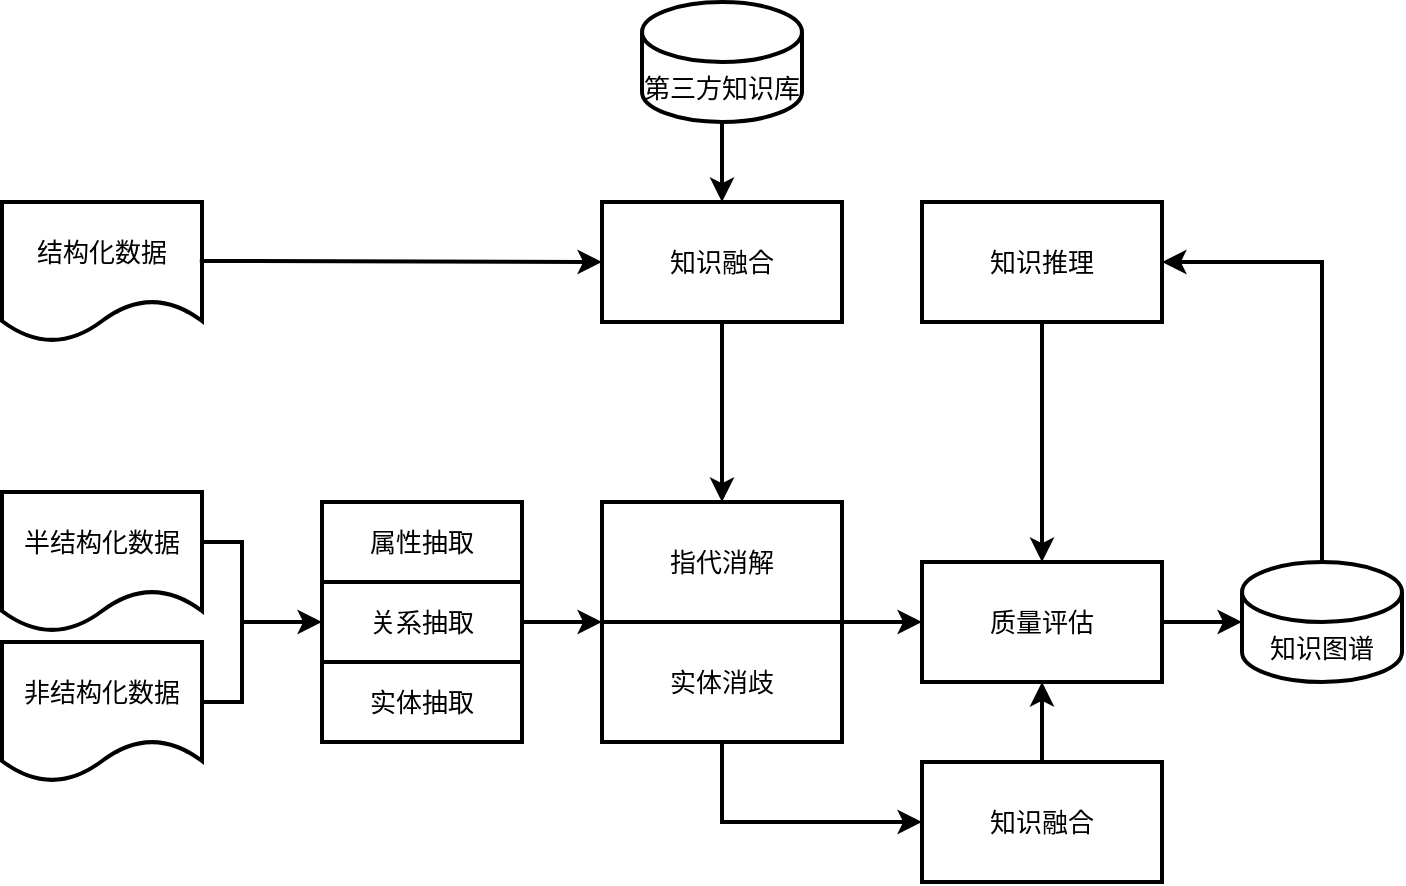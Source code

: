 <mxfile version="21.3.7" type="github">
  <diagram name="第 1 页" id="p6CmcOCk6DpC-1O84sdP">
    <mxGraphModel dx="1245" dy="686" grid="1" gridSize="10" guides="1" tooltips="1" connect="1" arrows="1" fold="1" page="1" pageScale="1" pageWidth="827" pageHeight="1169" math="0" shadow="0">
      <root>
        <mxCell id="0" />
        <mxCell id="1" parent="0" />
        <mxCell id="ORct5I7ZXBnWyU6v3cew-29" value="" style="edgeStyle=orthogonalEdgeStyle;rounded=0;orthogonalLoop=1;jettySize=auto;html=1;strokeWidth=2;fontSize=13;fontStyle=0" edge="1" parent="1" source="ORct5I7ZXBnWyU6v3cew-6" target="ORct5I7ZXBnWyU6v3cew-4">
          <mxGeometry relative="1" as="geometry" />
        </mxCell>
        <mxCell id="ORct5I7ZXBnWyU6v3cew-6" value="知识融合" style="rounded=0;whiteSpace=wrap;html=1;strokeWidth=2;fontSize=13;fontStyle=0" vertex="1" parent="1">
          <mxGeometry x="400" y="130" width="120" height="60" as="geometry" />
        </mxCell>
        <mxCell id="ORct5I7ZXBnWyU6v3cew-38" value="" style="edgeStyle=orthogonalEdgeStyle;rounded=0;orthogonalLoop=1;jettySize=auto;html=1;entryX=0.5;entryY=0;entryDx=0;entryDy=0;strokeWidth=2;fontSize=13;fontStyle=0" edge="1" parent="1" source="ORct5I7ZXBnWyU6v3cew-8" target="ORct5I7ZXBnWyU6v3cew-9">
          <mxGeometry relative="1" as="geometry">
            <mxPoint x="620" y="300" as="targetPoint" />
          </mxGeometry>
        </mxCell>
        <mxCell id="ORct5I7ZXBnWyU6v3cew-8" value="知识推理" style="rounded=0;whiteSpace=wrap;html=1;strokeWidth=2;fontSize=13;fontStyle=0" vertex="1" parent="1">
          <mxGeometry x="560" y="130" width="120" height="60" as="geometry" />
        </mxCell>
        <mxCell id="ORct5I7ZXBnWyU6v3cew-36" value="" style="edgeStyle=orthogonalEdgeStyle;rounded=0;orthogonalLoop=1;jettySize=auto;html=1;strokeWidth=2;fontSize=13;fontStyle=0" edge="1" parent="1" source="ORct5I7ZXBnWyU6v3cew-9" target="ORct5I7ZXBnWyU6v3cew-11">
          <mxGeometry relative="1" as="geometry" />
        </mxCell>
        <mxCell id="ORct5I7ZXBnWyU6v3cew-9" value="质量评估" style="rounded=0;whiteSpace=wrap;html=1;strokeWidth=2;fontSize=13;fontStyle=0" vertex="1" parent="1">
          <mxGeometry x="560" y="310" width="120" height="60" as="geometry" />
        </mxCell>
        <mxCell id="ORct5I7ZXBnWyU6v3cew-35" value="" style="edgeStyle=orthogonalEdgeStyle;rounded=0;orthogonalLoop=1;jettySize=auto;html=1;strokeWidth=2;fontSize=13;fontStyle=0" edge="1" parent="1" source="ORct5I7ZXBnWyU6v3cew-10" target="ORct5I7ZXBnWyU6v3cew-9">
          <mxGeometry relative="1" as="geometry" />
        </mxCell>
        <mxCell id="ORct5I7ZXBnWyU6v3cew-10" value="知识融合" style="rounded=0;whiteSpace=wrap;html=1;strokeWidth=2;fontSize=13;fontStyle=0" vertex="1" parent="1">
          <mxGeometry x="560" y="410" width="120" height="60" as="geometry" />
        </mxCell>
        <mxCell id="ORct5I7ZXBnWyU6v3cew-11" value="知识图谱" style="shape=cylinder3;whiteSpace=wrap;html=1;boundedLbl=1;backgroundOutline=1;size=15;strokeWidth=2;fontSize=13;fontStyle=0" vertex="1" parent="1">
          <mxGeometry x="720" y="310" width="80" height="60" as="geometry" />
        </mxCell>
        <mxCell id="ORct5I7ZXBnWyU6v3cew-19" value="" style="endArrow=classic;html=1;rounded=0;entryX=0;entryY=0.5;entryDx=0;entryDy=0;strokeWidth=2;fontSize=13;fontStyle=0" edge="1" parent="1" target="ORct5I7ZXBnWyU6v3cew-2">
          <mxGeometry width="50" height="50" relative="1" as="geometry">
            <mxPoint x="220" y="340" as="sourcePoint" />
            <mxPoint x="430" y="350" as="targetPoint" />
          </mxGeometry>
        </mxCell>
        <mxCell id="ORct5I7ZXBnWyU6v3cew-20" value="" style="endArrow=none;html=1;rounded=0;strokeWidth=2;fontSize=13;fontStyle=0" edge="1" parent="1">
          <mxGeometry width="50" height="50" relative="1" as="geometry">
            <mxPoint x="200" y="300" as="sourcePoint" />
            <mxPoint x="220" y="340" as="targetPoint" />
            <Array as="points">
              <mxPoint x="220" y="300" />
            </Array>
          </mxGeometry>
        </mxCell>
        <mxCell id="ORct5I7ZXBnWyU6v3cew-12" value="半结构化数据" style="shape=document;whiteSpace=wrap;html=1;boundedLbl=1;strokeWidth=2;fontSize=13;fontStyle=0" vertex="1" parent="1">
          <mxGeometry x="100" y="275" width="100" height="70" as="geometry" />
        </mxCell>
        <mxCell id="ORct5I7ZXBnWyU6v3cew-16" value="结构化数据" style="shape=document;whiteSpace=wrap;html=1;boundedLbl=1;strokeWidth=2;fontSize=13;fontStyle=0" vertex="1" parent="1">
          <mxGeometry x="100" y="130" width="100" height="70" as="geometry" />
        </mxCell>
        <mxCell id="ORct5I7ZXBnWyU6v3cew-17" value="非结构化数据" style="shape=document;whiteSpace=wrap;html=1;boundedLbl=1;strokeWidth=2;fontSize=13;fontStyle=0" vertex="1" parent="1">
          <mxGeometry x="100" y="350" width="100" height="70" as="geometry" />
        </mxCell>
        <mxCell id="ORct5I7ZXBnWyU6v3cew-21" value="" style="endArrow=none;html=1;rounded=0;exitX=1.006;exitY=0.429;exitDx=0;exitDy=0;exitPerimeter=0;strokeWidth=2;fontSize=13;fontStyle=0" edge="1" parent="1" source="ORct5I7ZXBnWyU6v3cew-17">
          <mxGeometry width="50" height="50" relative="1" as="geometry">
            <mxPoint x="220" y="380" as="sourcePoint" />
            <mxPoint x="220" y="340" as="targetPoint" />
            <Array as="points">
              <mxPoint x="220" y="380" />
            </Array>
          </mxGeometry>
        </mxCell>
        <mxCell id="ORct5I7ZXBnWyU6v3cew-22" value="" style="endArrow=classic;html=1;rounded=0;exitX=0.989;exitY=0.421;exitDx=0;exitDy=0;exitPerimeter=0;entryX=0;entryY=0.5;entryDx=0;entryDy=0;strokeWidth=2;fontSize=13;fontStyle=0" edge="1" parent="1" source="ORct5I7ZXBnWyU6v3cew-16" target="ORct5I7ZXBnWyU6v3cew-6">
          <mxGeometry width="50" height="50" relative="1" as="geometry">
            <mxPoint x="220" y="230" as="sourcePoint" />
            <mxPoint x="340" y="160" as="targetPoint" />
          </mxGeometry>
        </mxCell>
        <mxCell id="ORct5I7ZXBnWyU6v3cew-26" value="" style="edgeStyle=orthogonalEdgeStyle;rounded=0;orthogonalLoop=1;jettySize=auto;html=1;strokeWidth=2;fontSize=13;fontStyle=0" edge="1" parent="1" source="ORct5I7ZXBnWyU6v3cew-25" target="ORct5I7ZXBnWyU6v3cew-6">
          <mxGeometry relative="1" as="geometry" />
        </mxCell>
        <mxCell id="ORct5I7ZXBnWyU6v3cew-25" value="第三方知识库" style="shape=cylinder3;whiteSpace=wrap;html=1;boundedLbl=1;backgroundOutline=1;size=15;strokeWidth=2;fontSize=13;fontStyle=0" vertex="1" parent="1">
          <mxGeometry x="420" y="30" width="80" height="60" as="geometry" />
        </mxCell>
        <mxCell id="ORct5I7ZXBnWyU6v3cew-27" value="" style="group;strokeWidth=2;fontSize=13;fontStyle=0" vertex="1" connectable="0" parent="1">
          <mxGeometry x="260" y="280" width="100" height="120" as="geometry" />
        </mxCell>
        <mxCell id="ORct5I7ZXBnWyU6v3cew-1" value="属性抽取" style="rounded=0;whiteSpace=wrap;html=1;strokeWidth=2;fontSize=13;fontStyle=0" vertex="1" parent="ORct5I7ZXBnWyU6v3cew-27">
          <mxGeometry width="100" height="40" as="geometry" />
        </mxCell>
        <mxCell id="ORct5I7ZXBnWyU6v3cew-2" value="关系抽取" style="rounded=0;whiteSpace=wrap;html=1;strokeWidth=2;fontSize=13;fontStyle=0" vertex="1" parent="ORct5I7ZXBnWyU6v3cew-27">
          <mxGeometry y="40" width="100" height="40" as="geometry" />
        </mxCell>
        <mxCell id="ORct5I7ZXBnWyU6v3cew-3" value="实体抽取" style="rounded=0;whiteSpace=wrap;html=1;strokeWidth=2;fontSize=13;fontStyle=0" vertex="1" parent="ORct5I7ZXBnWyU6v3cew-27">
          <mxGeometry y="80" width="100" height="40" as="geometry" />
        </mxCell>
        <mxCell id="ORct5I7ZXBnWyU6v3cew-28" value="" style="group;strokeWidth=2;fontSize=13;fontStyle=0" vertex="1" connectable="0" parent="1">
          <mxGeometry x="400" y="280" width="120" height="120" as="geometry" />
        </mxCell>
        <mxCell id="ORct5I7ZXBnWyU6v3cew-4" value="指代消解" style="rounded=0;whiteSpace=wrap;html=1;strokeWidth=2;fontSize=13;fontStyle=0" vertex="1" parent="ORct5I7ZXBnWyU6v3cew-28">
          <mxGeometry width="120" height="60" as="geometry" />
        </mxCell>
        <mxCell id="ORct5I7ZXBnWyU6v3cew-5" value="实体消歧" style="rounded=0;whiteSpace=wrap;html=1;strokeWidth=2;fontSize=13;fontStyle=0" vertex="1" parent="ORct5I7ZXBnWyU6v3cew-28">
          <mxGeometry y="60" width="120" height="60" as="geometry" />
        </mxCell>
        <mxCell id="ORct5I7ZXBnWyU6v3cew-31" value="" style="endArrow=classic;html=1;rounded=0;entryX=0;entryY=1;entryDx=0;entryDy=0;exitX=1;exitY=0.5;exitDx=0;exitDy=0;strokeWidth=2;fontSize=13;fontStyle=0" edge="1" parent="1" source="ORct5I7ZXBnWyU6v3cew-2" target="ORct5I7ZXBnWyU6v3cew-4">
          <mxGeometry width="50" height="50" relative="1" as="geometry">
            <mxPoint x="370" y="350" as="sourcePoint" />
            <mxPoint x="440" y="330" as="targetPoint" />
          </mxGeometry>
        </mxCell>
        <mxCell id="ORct5I7ZXBnWyU6v3cew-32" value="" style="endArrow=classic;html=1;rounded=0;entryX=0;entryY=0.5;entryDx=0;entryDy=0;exitX=1;exitY=0;exitDx=0;exitDy=0;strokeWidth=2;fontSize=13;fontStyle=0" edge="1" parent="1" source="ORct5I7ZXBnWyU6v3cew-5" target="ORct5I7ZXBnWyU6v3cew-9">
          <mxGeometry width="50" height="50" relative="1" as="geometry">
            <mxPoint x="500" y="440" as="sourcePoint" />
            <mxPoint x="550" y="390" as="targetPoint" />
          </mxGeometry>
        </mxCell>
        <mxCell id="ORct5I7ZXBnWyU6v3cew-33" value="" style="endArrow=classic;html=1;rounded=0;entryX=0;entryY=0.5;entryDx=0;entryDy=0;strokeWidth=2;fontSize=13;fontStyle=0" edge="1" parent="1" target="ORct5I7ZXBnWyU6v3cew-10">
          <mxGeometry width="50" height="50" relative="1" as="geometry">
            <mxPoint x="460" y="400" as="sourcePoint" />
            <mxPoint x="570" y="450" as="targetPoint" />
            <Array as="points">
              <mxPoint x="460" y="440" />
            </Array>
          </mxGeometry>
        </mxCell>
        <mxCell id="ORct5I7ZXBnWyU6v3cew-39" value="" style="endArrow=classic;html=1;rounded=0;exitX=0.5;exitY=0;exitDx=0;exitDy=0;exitPerimeter=0;entryX=1;entryY=0.5;entryDx=0;entryDy=0;strokeWidth=2;fontSize=13;fontStyle=0" edge="1" parent="1" source="ORct5I7ZXBnWyU6v3cew-11" target="ORct5I7ZXBnWyU6v3cew-8">
          <mxGeometry width="50" height="50" relative="1" as="geometry">
            <mxPoint x="580" y="360" as="sourcePoint" />
            <mxPoint x="670" y="260" as="targetPoint" />
            <Array as="points">
              <mxPoint x="760" y="160" />
            </Array>
          </mxGeometry>
        </mxCell>
      </root>
    </mxGraphModel>
  </diagram>
</mxfile>
